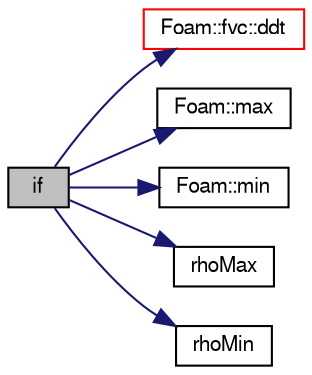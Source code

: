 digraph "if"
{
  bgcolor="transparent";
  edge [fontname="FreeSans",fontsize="10",labelfontname="FreeSans",labelfontsize="10"];
  node [fontname="FreeSans",fontsize="10",shape=record];
  rankdir="LR";
  Node645 [label="if",height=0.2,width=0.4,color="black", fillcolor="grey75", style="filled", fontcolor="black"];
  Node645 -> Node646 [color="midnightblue",fontsize="10",style="solid",fontname="FreeSans"];
  Node646 [label="Foam::fvc::ddt",height=0.2,width=0.4,color="red",URL="$a21134.html#a5dc871206ab86042756c8ccfdc5797ad"];
  Node645 -> Node856 [color="midnightblue",fontsize="10",style="solid",fontname="FreeSans"];
  Node856 [label="Foam::max",height=0.2,width=0.4,color="black",URL="$a21124.html#ac993e906cf2774ae77e666bc24e81733"];
  Node645 -> Node857 [color="midnightblue",fontsize="10",style="solid",fontname="FreeSans"];
  Node857 [label="Foam::min",height=0.2,width=0.4,color="black",URL="$a21124.html#a253e112ad2d56d96230ff39ea7f442dc"];
  Node645 -> Node948 [color="midnightblue",fontsize="10",style="solid",fontname="FreeSans"];
  Node948 [label="rhoMax",height=0.2,width=0.4,color="black",URL="$a38498.html#ad36720153886fe2fa0cfac2fd8320865"];
  Node645 -> Node949 [color="midnightblue",fontsize="10",style="solid",fontname="FreeSans"];
  Node949 [label="rhoMin",height=0.2,width=0.4,color="black",URL="$a38498.html#af68343b4498a3351054647ab1f2650a4"];
}
